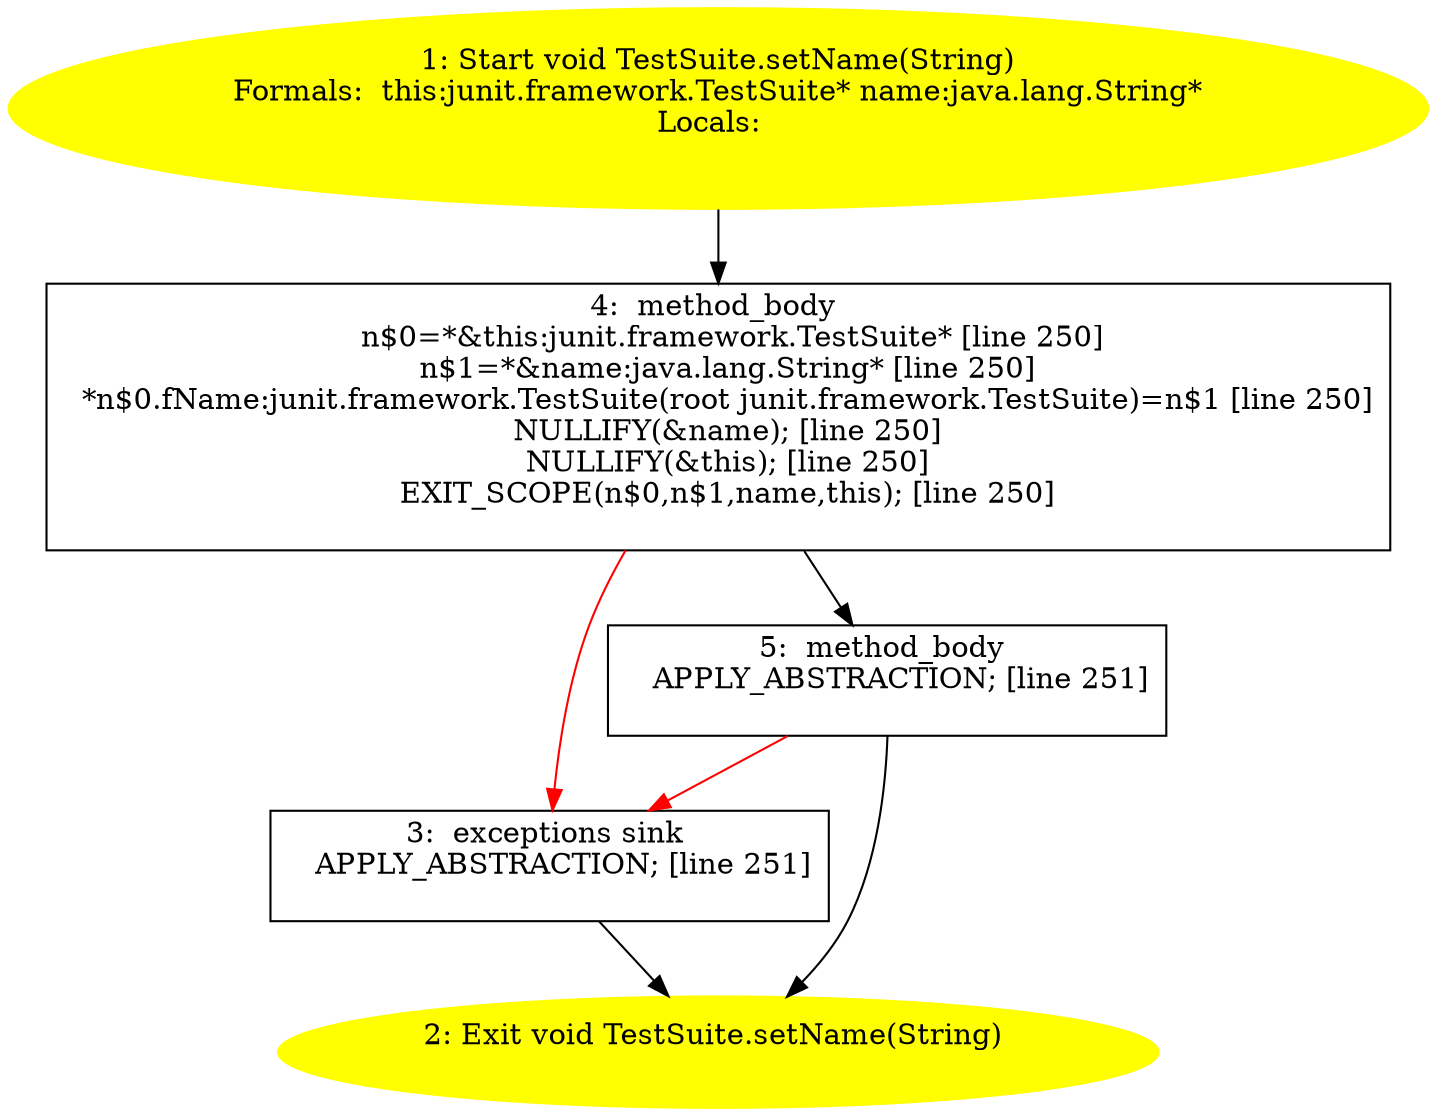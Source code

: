 /* @generated */
digraph cfg {
"junit.framework.TestSuite.setName(java.lang.String):void.5922408b83ee89ba06ab99112a045779_1" [label="1: Start void TestSuite.setName(String)\nFormals:  this:junit.framework.TestSuite* name:java.lang.String*\nLocals:  \n  " color=yellow style=filled]
	

	 "junit.framework.TestSuite.setName(java.lang.String):void.5922408b83ee89ba06ab99112a045779_1" -> "junit.framework.TestSuite.setName(java.lang.String):void.5922408b83ee89ba06ab99112a045779_4" ;
"junit.framework.TestSuite.setName(java.lang.String):void.5922408b83ee89ba06ab99112a045779_2" [label="2: Exit void TestSuite.setName(String) \n  " color=yellow style=filled]
	

"junit.framework.TestSuite.setName(java.lang.String):void.5922408b83ee89ba06ab99112a045779_3" [label="3:  exceptions sink \n   APPLY_ABSTRACTION; [line 251]\n " shape="box"]
	

	 "junit.framework.TestSuite.setName(java.lang.String):void.5922408b83ee89ba06ab99112a045779_3" -> "junit.framework.TestSuite.setName(java.lang.String):void.5922408b83ee89ba06ab99112a045779_2" ;
"junit.framework.TestSuite.setName(java.lang.String):void.5922408b83ee89ba06ab99112a045779_4" [label="4:  method_body \n   n$0=*&this:junit.framework.TestSuite* [line 250]\n  n$1=*&name:java.lang.String* [line 250]\n  *n$0.fName:junit.framework.TestSuite(root junit.framework.TestSuite)=n$1 [line 250]\n  NULLIFY(&name); [line 250]\n  NULLIFY(&this); [line 250]\n  EXIT_SCOPE(n$0,n$1,name,this); [line 250]\n " shape="box"]
	

	 "junit.framework.TestSuite.setName(java.lang.String):void.5922408b83ee89ba06ab99112a045779_4" -> "junit.framework.TestSuite.setName(java.lang.String):void.5922408b83ee89ba06ab99112a045779_5" ;
	 "junit.framework.TestSuite.setName(java.lang.String):void.5922408b83ee89ba06ab99112a045779_4" -> "junit.framework.TestSuite.setName(java.lang.String):void.5922408b83ee89ba06ab99112a045779_3" [color="red" ];
"junit.framework.TestSuite.setName(java.lang.String):void.5922408b83ee89ba06ab99112a045779_5" [label="5:  method_body \n   APPLY_ABSTRACTION; [line 251]\n " shape="box"]
	

	 "junit.framework.TestSuite.setName(java.lang.String):void.5922408b83ee89ba06ab99112a045779_5" -> "junit.framework.TestSuite.setName(java.lang.String):void.5922408b83ee89ba06ab99112a045779_2" ;
	 "junit.framework.TestSuite.setName(java.lang.String):void.5922408b83ee89ba06ab99112a045779_5" -> "junit.framework.TestSuite.setName(java.lang.String):void.5922408b83ee89ba06ab99112a045779_3" [color="red" ];
}

